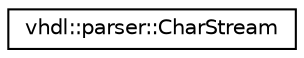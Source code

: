 digraph "Graphical Class Hierarchy"
{
 // INTERACTIVE_SVG=YES
 // LATEX_PDF_SIZE
  edge [fontname="Helvetica",fontsize="10",labelfontname="Helvetica",labelfontsize="10"];
  node [fontname="Helvetica",fontsize="10",shape=record];
  rankdir="LR";
  Node0 [label="vhdl::parser::CharStream",height=0.2,width=0.4,color="black", fillcolor="white", style="filled",URL="$d2/d98/classvhdl_1_1parser_1_1_char_stream.html",tooltip="This class describes a character stream that maintains line and column number positions of the charac..."];
}
